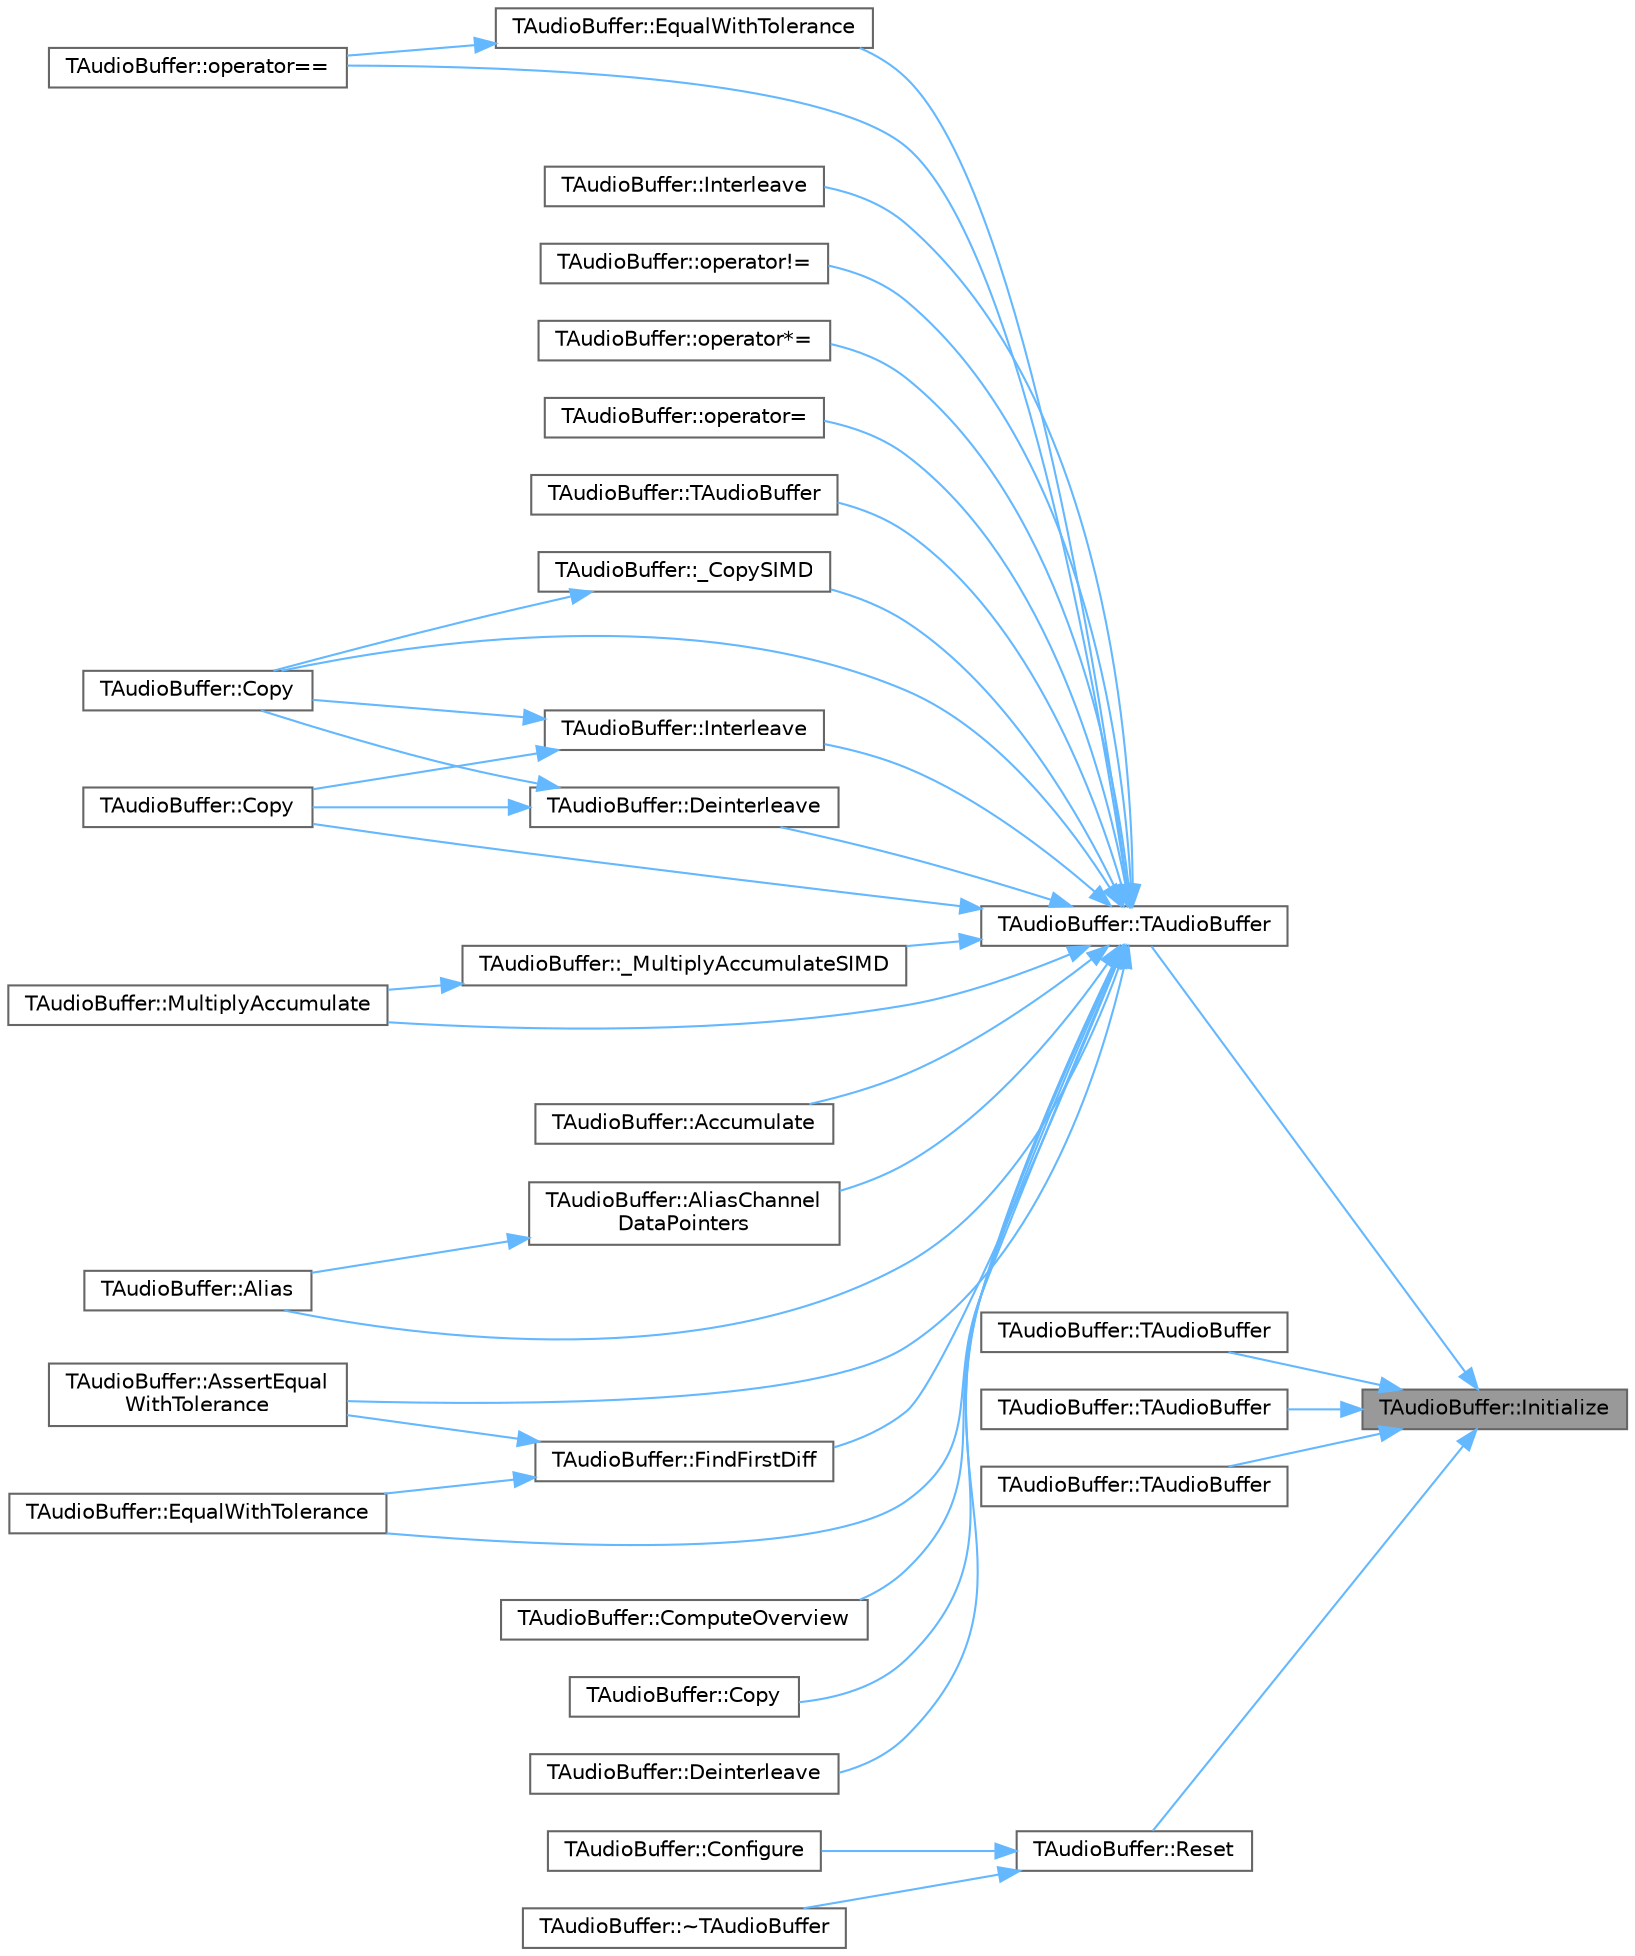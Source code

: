 digraph "TAudioBuffer::Initialize"
{
 // INTERACTIVE_SVG=YES
 // LATEX_PDF_SIZE
  bgcolor="transparent";
  edge [fontname=Helvetica,fontsize=10,labelfontname=Helvetica,labelfontsize=10];
  node [fontname=Helvetica,fontsize=10,shape=box,height=0.2,width=0.4];
  rankdir="RL";
  Node1 [id="Node000001",label="TAudioBuffer::Initialize",height=0.2,width=0.4,color="gray40", fillcolor="grey60", style="filled", fontcolor="black",tooltip=" "];
  Node1 -> Node2 [id="edge1_Node000001_Node000002",dir="back",color="steelblue1",style="solid",tooltip=" "];
  Node2 [id="Node000002",label="TAudioBuffer::TAudioBuffer",height=0.2,width=0.4,color="grey40", fillcolor="white", style="filled",URL="$d6/d2f/classTAudioBuffer.html#abb6e778905a09d3eefc4f70ccbdc06f7",tooltip=" "];
  Node2 -> Node3 [id="edge2_Node000002_Node000003",dir="back",color="steelblue1",style="solid",tooltip=" "];
  Node3 [id="Node000003",label="TAudioBuffer::TAudioBuffer",height=0.2,width=0.4,color="grey40", fillcolor="white", style="filled",URL="$d6/d2f/classTAudioBuffer.html#a0899a51fb025650511841184fd40dfec",tooltip=" "];
  Node2 -> Node4 [id="edge3_Node000002_Node000004",dir="back",color="steelblue1",style="solid",tooltip=" "];
  Node4 [id="Node000004",label="TAudioBuffer::_CopySIMD",height=0.2,width=0.4,color="grey40", fillcolor="white", style="filled",URL="$d6/d2f/classTAudioBuffer.html#a337071d06457150b484e6e581e8f4d77",tooltip=" "];
  Node4 -> Node5 [id="edge4_Node000004_Node000005",dir="back",color="steelblue1",style="solid",tooltip=" "];
  Node5 [id="Node000005",label="TAudioBuffer::Copy",height=0.2,width=0.4,color="grey40", fillcolor="white", style="filled",URL="$d6/d2f/classTAudioBuffer.html#a10bd1ca99aa9fa51a40cf5dcc74e3640",tooltip=" "];
  Node2 -> Node6 [id="edge5_Node000002_Node000006",dir="back",color="steelblue1",style="solid",tooltip=" "];
  Node6 [id="Node000006",label="TAudioBuffer::_MultiplyAccumulateSIMD",height=0.2,width=0.4,color="grey40", fillcolor="white", style="filled",URL="$d6/d2f/classTAudioBuffer.html#a7fbd4b86ee71a79ffb9d47183df72a4c",tooltip=" "];
  Node6 -> Node7 [id="edge6_Node000006_Node000007",dir="back",color="steelblue1",style="solid",tooltip=" "];
  Node7 [id="Node000007",label="TAudioBuffer::MultiplyAccumulate",height=0.2,width=0.4,color="grey40", fillcolor="white", style="filled",URL="$d6/d2f/classTAudioBuffer.html#a161f13cfd4891c2c26e42e1815e453eb",tooltip=" "];
  Node2 -> Node8 [id="edge7_Node000002_Node000008",dir="back",color="steelblue1",style="solid",tooltip=" "];
  Node8 [id="Node000008",label="TAudioBuffer::Accumulate",height=0.2,width=0.4,color="grey40", fillcolor="white", style="filled",URL="$d6/d2f/classTAudioBuffer.html#a487a29c6b8b938d057b512c18e5cb555",tooltip=" "];
  Node2 -> Node9 [id="edge8_Node000002_Node000009",dir="back",color="steelblue1",style="solid",tooltip=" "];
  Node9 [id="Node000009",label="TAudioBuffer::Alias",height=0.2,width=0.4,color="grey40", fillcolor="white", style="filled",URL="$d6/d2f/classTAudioBuffer.html#a76d184425a80313403701d9fd885aaa7",tooltip=" "];
  Node2 -> Node10 [id="edge9_Node000002_Node000010",dir="back",color="steelblue1",style="solid",tooltip=" "];
  Node10 [id="Node000010",label="TAudioBuffer::AliasChannel\lDataPointers",height=0.2,width=0.4,color="grey40", fillcolor="white", style="filled",URL="$d6/d2f/classTAudioBuffer.html#a14218445f95f8a70fce001540f5cde06",tooltip=" "];
  Node10 -> Node9 [id="edge10_Node000010_Node000009",dir="back",color="steelblue1",style="solid",tooltip=" "];
  Node2 -> Node11 [id="edge11_Node000002_Node000011",dir="back",color="steelblue1",style="solid",tooltip=" "];
  Node11 [id="Node000011",label="TAudioBuffer::AssertEqual\lWithTolerance",height=0.2,width=0.4,color="grey40", fillcolor="white", style="filled",URL="$d6/d2f/classTAudioBuffer.html#aaa4857812c7012b3ffc8d747639c629a",tooltip=" "];
  Node2 -> Node12 [id="edge12_Node000002_Node000012",dir="back",color="steelblue1",style="solid",tooltip=" "];
  Node12 [id="Node000012",label="TAudioBuffer::ComputeOverview",height=0.2,width=0.4,color="grey40", fillcolor="white", style="filled",URL="$d6/d2f/classTAudioBuffer.html#aa153f4ad0b27cc05b81eb92413043f40",tooltip=" "];
  Node2 -> Node13 [id="edge13_Node000002_Node000013",dir="back",color="steelblue1",style="solid",tooltip=" "];
  Node13 [id="Node000013",label="TAudioBuffer::Copy",height=0.2,width=0.4,color="grey40", fillcolor="white", style="filled",URL="$d6/d2f/classTAudioBuffer.html#af12fae149416f72f1fa354594d8c591f",tooltip=" "];
  Node2 -> Node5 [id="edge14_Node000002_Node000005",dir="back",color="steelblue1",style="solid",tooltip=" "];
  Node2 -> Node14 [id="edge15_Node000002_Node000014",dir="back",color="steelblue1",style="solid",tooltip=" "];
  Node14 [id="Node000014",label="TAudioBuffer::Copy",height=0.2,width=0.4,color="grey40", fillcolor="white", style="filled",URL="$d6/d2f/classTAudioBuffer.html#a090007d5ace496115e1ef51a9cdadc33",tooltip=" "];
  Node2 -> Node15 [id="edge16_Node000002_Node000015",dir="back",color="steelblue1",style="solid",tooltip=" "];
  Node15 [id="Node000015",label="TAudioBuffer::Deinterleave",height=0.2,width=0.4,color="grey40", fillcolor="white", style="filled",URL="$d6/d2f/classTAudioBuffer.html#adfdd4306cd083d9359819e9b8e31967e",tooltip=" "];
  Node15 -> Node13 [id="edge17_Node000015_Node000013",dir="back",color="steelblue1",style="solid",tooltip=" "];
  Node15 -> Node5 [id="edge18_Node000015_Node000005",dir="back",color="steelblue1",style="solid",tooltip=" "];
  Node2 -> Node16 [id="edge19_Node000002_Node000016",dir="back",color="steelblue1",style="solid",tooltip=" "];
  Node16 [id="Node000016",label="TAudioBuffer::Deinterleave",height=0.2,width=0.4,color="grey40", fillcolor="white", style="filled",URL="$d6/d2f/classTAudioBuffer.html#a9e28d9c144df547a7ef138fb4b11f8ca",tooltip=" "];
  Node2 -> Node17 [id="edge20_Node000002_Node000017",dir="back",color="steelblue1",style="solid",tooltip=" "];
  Node17 [id="Node000017",label="TAudioBuffer::EqualWithTolerance",height=0.2,width=0.4,color="grey40", fillcolor="white", style="filled",URL="$d6/d2f/classTAudioBuffer.html#a0f383e937623ad06789d67a50c948adb",tooltip=" "];
  Node2 -> Node18 [id="edge21_Node000002_Node000018",dir="back",color="steelblue1",style="solid",tooltip=" "];
  Node18 [id="Node000018",label="TAudioBuffer::EqualWithTolerance",height=0.2,width=0.4,color="grey40", fillcolor="white", style="filled",URL="$d6/d2f/classTAudioBuffer.html#a4211669a65282b0cfe0b238574c8bab1",tooltip=" "];
  Node18 -> Node19 [id="edge22_Node000018_Node000019",dir="back",color="steelblue1",style="solid",tooltip=" "];
  Node19 [id="Node000019",label="TAudioBuffer::operator==",height=0.2,width=0.4,color="grey40", fillcolor="white", style="filled",URL="$d6/d2f/classTAudioBuffer.html#af921601d5e83029d9f5d23df54267e65",tooltip=" "];
  Node2 -> Node20 [id="edge23_Node000002_Node000020",dir="back",color="steelblue1",style="solid",tooltip=" "];
  Node20 [id="Node000020",label="TAudioBuffer::FindFirstDiff",height=0.2,width=0.4,color="grey40", fillcolor="white", style="filled",URL="$d6/d2f/classTAudioBuffer.html#a3e6916f44ccdc73c884111cf95ac5d53",tooltip=" "];
  Node20 -> Node11 [id="edge24_Node000020_Node000011",dir="back",color="steelblue1",style="solid",tooltip=" "];
  Node20 -> Node17 [id="edge25_Node000020_Node000017",dir="back",color="steelblue1",style="solid",tooltip=" "];
  Node2 -> Node21 [id="edge26_Node000002_Node000021",dir="back",color="steelblue1",style="solid",tooltip=" "];
  Node21 [id="Node000021",label="TAudioBuffer::Interleave",height=0.2,width=0.4,color="grey40", fillcolor="white", style="filled",URL="$d6/d2f/classTAudioBuffer.html#a1bb2ff8182a87c766f13fe8ad5d85c02",tooltip=" "];
  Node21 -> Node13 [id="edge27_Node000021_Node000013",dir="back",color="steelblue1",style="solid",tooltip=" "];
  Node21 -> Node5 [id="edge28_Node000021_Node000005",dir="back",color="steelblue1",style="solid",tooltip=" "];
  Node2 -> Node22 [id="edge29_Node000002_Node000022",dir="back",color="steelblue1",style="solid",tooltip=" "];
  Node22 [id="Node000022",label="TAudioBuffer::Interleave",height=0.2,width=0.4,color="grey40", fillcolor="white", style="filled",URL="$d6/d2f/classTAudioBuffer.html#afe60005b0b9afd7a727c9690e111ce31",tooltip=" "];
  Node2 -> Node7 [id="edge30_Node000002_Node000007",dir="back",color="steelblue1",style="solid",tooltip=" "];
  Node2 -> Node23 [id="edge31_Node000002_Node000023",dir="back",color="steelblue1",style="solid",tooltip=" "];
  Node23 [id="Node000023",label="TAudioBuffer::operator!=",height=0.2,width=0.4,color="grey40", fillcolor="white", style="filled",URL="$d6/d2f/classTAudioBuffer.html#a2669c094a9c2e8b47fd30d1e48fe48e9",tooltip=" "];
  Node2 -> Node24 [id="edge32_Node000002_Node000024",dir="back",color="steelblue1",style="solid",tooltip=" "];
  Node24 [id="Node000024",label="TAudioBuffer::operator*=",height=0.2,width=0.4,color="grey40", fillcolor="white", style="filled",URL="$d6/d2f/classTAudioBuffer.html#a97c0e8004b4404f2bcf28db03f5f6979",tooltip=" "];
  Node2 -> Node25 [id="edge33_Node000002_Node000025",dir="back",color="steelblue1",style="solid",tooltip=" "];
  Node25 [id="Node000025",label="TAudioBuffer::operator=",height=0.2,width=0.4,color="grey40", fillcolor="white", style="filled",URL="$d6/d2f/classTAudioBuffer.html#a9d3f323269487fcf860ef7aafd344705",tooltip=" "];
  Node2 -> Node19 [id="edge34_Node000002_Node000019",dir="back",color="steelblue1",style="solid",tooltip=" "];
  Node1 -> Node26 [id="edge35_Node000001_Node000026",dir="back",color="steelblue1",style="solid",tooltip=" "];
  Node26 [id="Node000026",label="TAudioBuffer::TAudioBuffer",height=0.2,width=0.4,color="grey40", fillcolor="white", style="filled",URL="$d6/d2f/classTAudioBuffer.html#ae4b47c82bc00469ed5cdc74a5dcee54e",tooltip=" "];
  Node1 -> Node27 [id="edge36_Node000001_Node000027",dir="back",color="steelblue1",style="solid",tooltip=" "];
  Node27 [id="Node000027",label="TAudioBuffer::TAudioBuffer",height=0.2,width=0.4,color="grey40", fillcolor="white", style="filled",URL="$d6/d2f/classTAudioBuffer.html#ae0afa1139432eb328236bea142838d9c",tooltip=" "];
  Node1 -> Node28 [id="edge37_Node000001_Node000028",dir="back",color="steelblue1",style="solid",tooltip=" "];
  Node28 [id="Node000028",label="TAudioBuffer::TAudioBuffer",height=0.2,width=0.4,color="grey40", fillcolor="white", style="filled",URL="$d6/d2f/classTAudioBuffer.html#a86704507bfebf61ea6c327ddd45e7e83",tooltip=" "];
  Node1 -> Node29 [id="edge38_Node000001_Node000029",dir="back",color="steelblue1",style="solid",tooltip=" "];
  Node29 [id="Node000029",label="TAudioBuffer::Reset",height=0.2,width=0.4,color="grey40", fillcolor="white", style="filled",URL="$d6/d2f/classTAudioBuffer.html#a6690dcfb671e3f7b185142497493b541",tooltip="Clears the buffer and deletes the data if CleanupMode == EAudioBufferCleanupMode::Delete."];
  Node29 -> Node30 [id="edge39_Node000029_Node000030",dir="back",color="steelblue1",style="solid",tooltip=" "];
  Node30 [id="Node000030",label="TAudioBuffer::~TAudioBuffer",height=0.2,width=0.4,color="grey40", fillcolor="white", style="filled",URL="$d6/d2f/classTAudioBuffer.html#a295cbcff7b1505cf8ca97847eeefe186",tooltip=" "];
  Node29 -> Node31 [id="edge40_Node000029_Node000031",dir="back",color="steelblue1",style="solid",tooltip=" "];
  Node31 [id="Node000031",label="TAudioBuffer::Configure",height=0.2,width=0.4,color="grey40", fillcolor="white", style="filled",URL="$d6/d2f/classTAudioBuffer.html#a0d8a108058985eab3d5400eb665b43b5",tooltip=" "];
}

